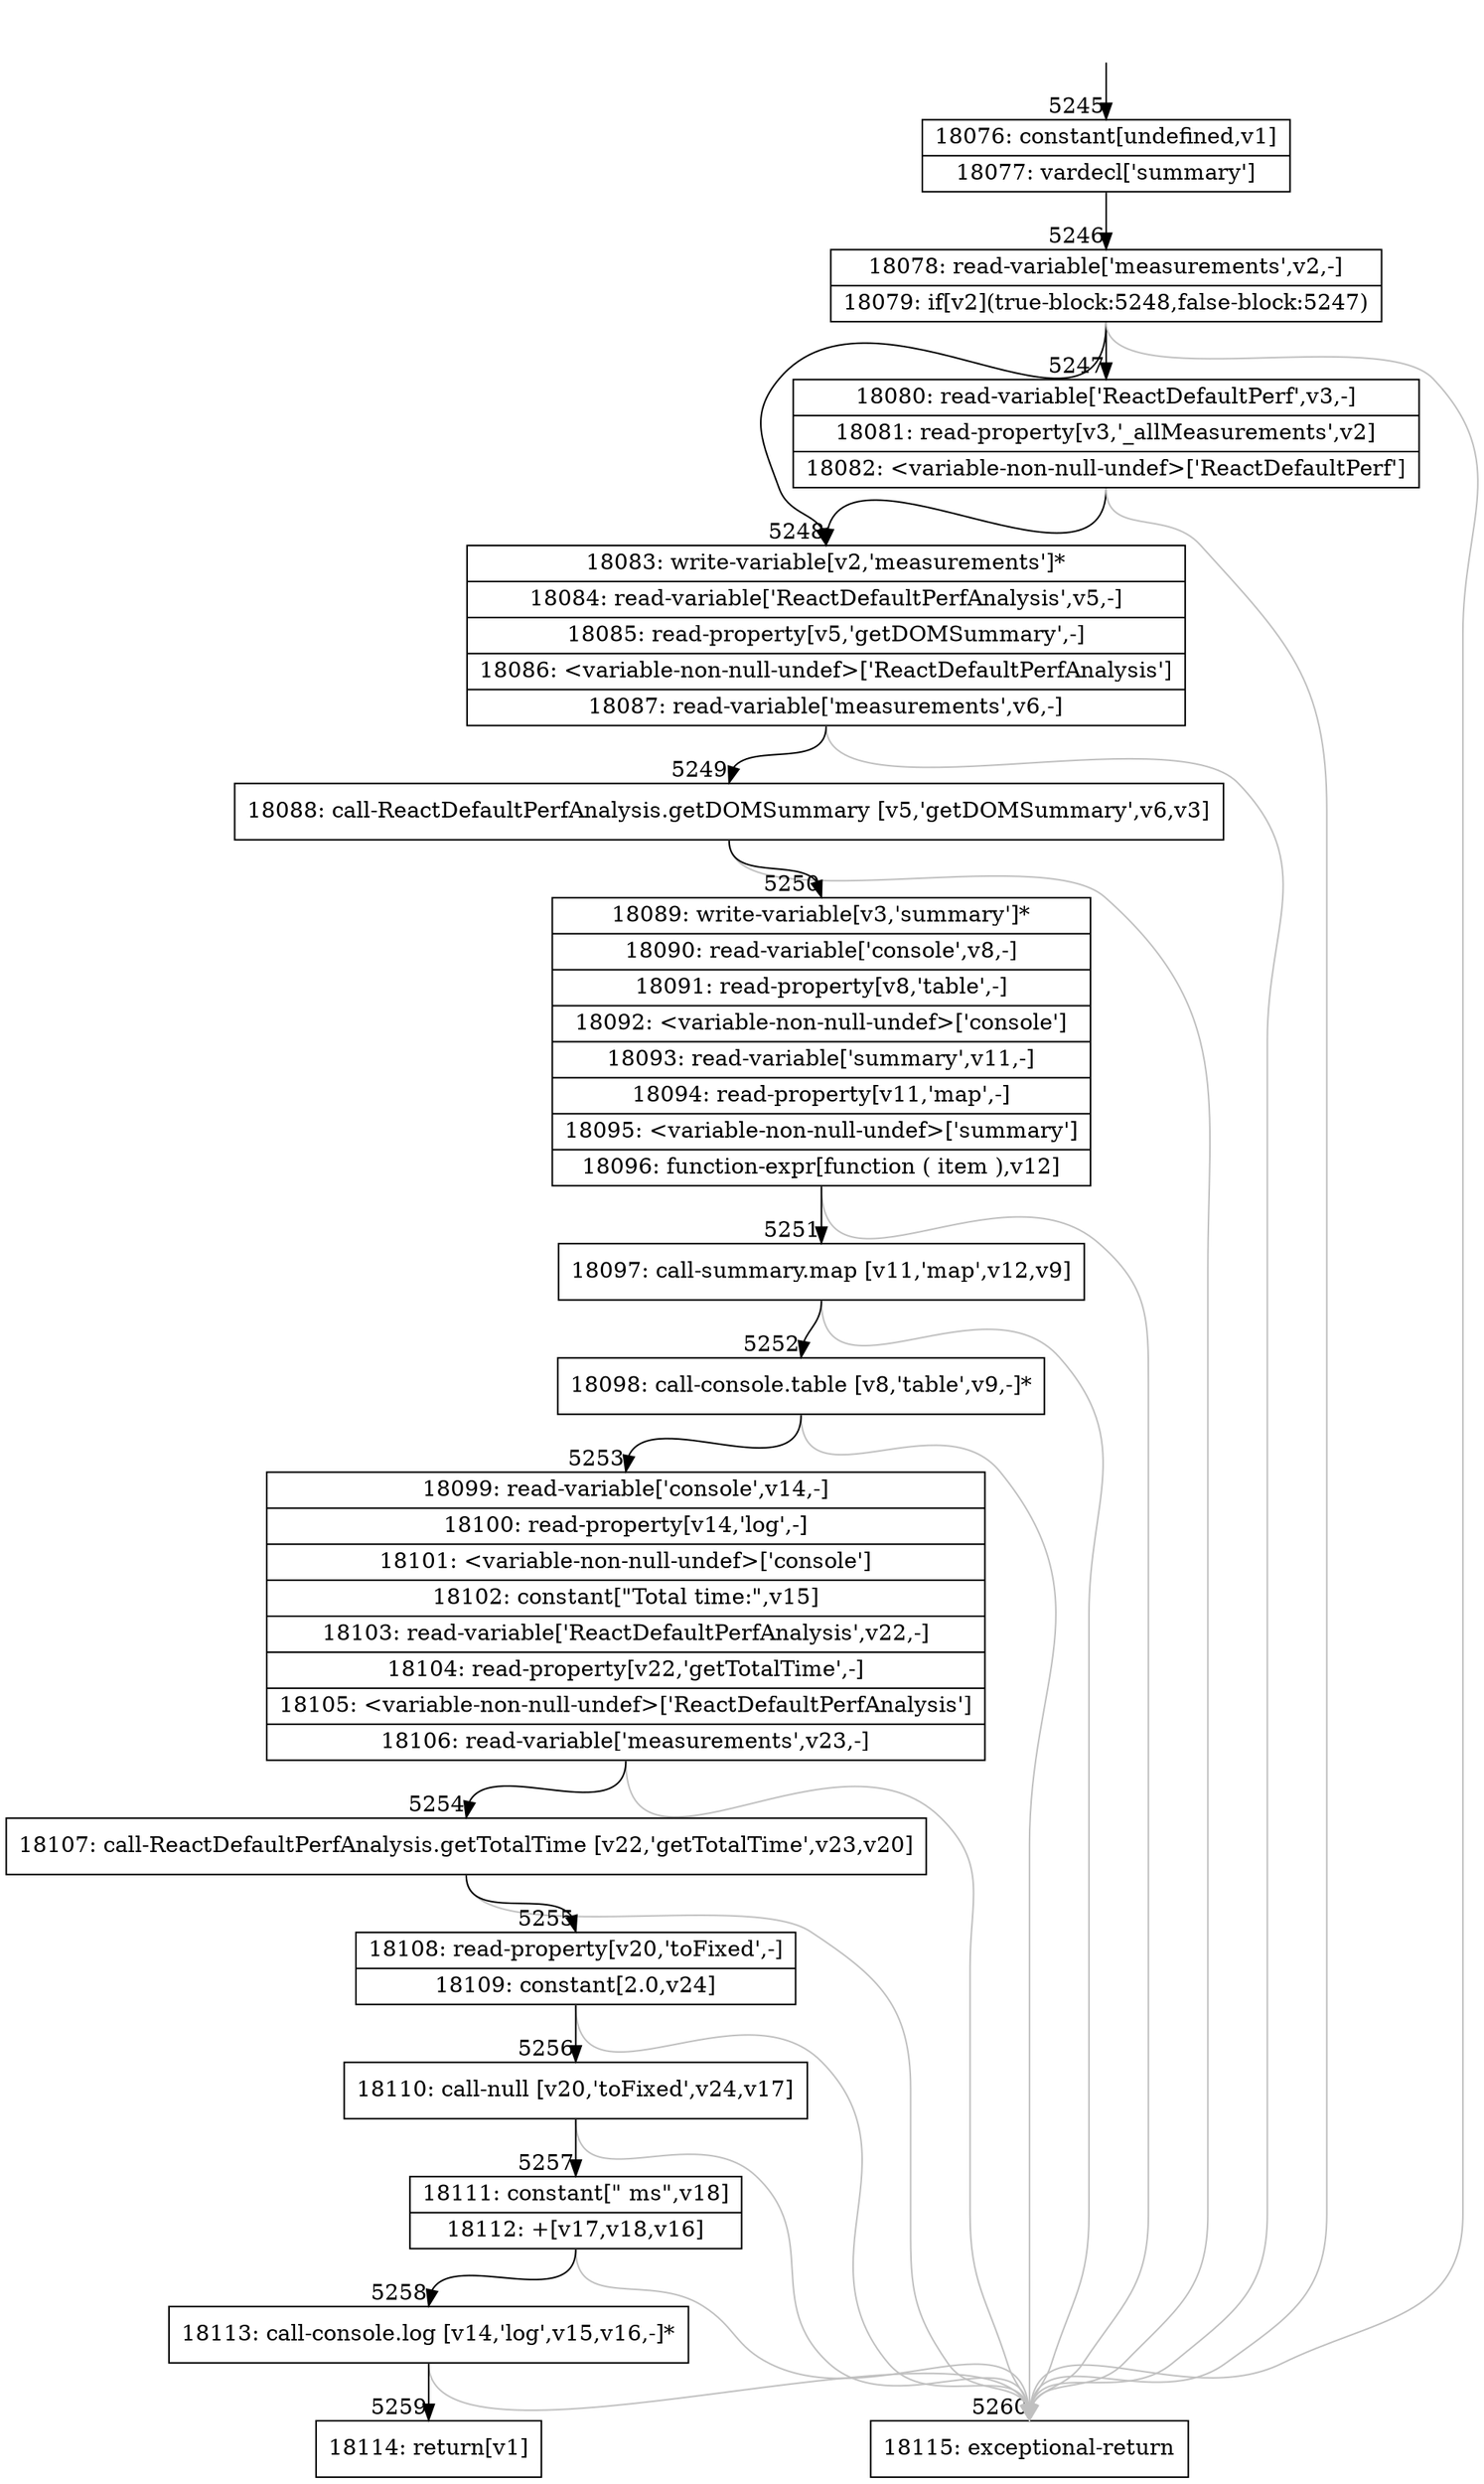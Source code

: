 digraph {
rankdir="TD"
BB_entry356[shape=none,label=""];
BB_entry356 -> BB5245 [tailport=s, headport=n, headlabel="    5245"]
BB5245 [shape=record label="{18076: constant[undefined,v1]|18077: vardecl['summary']}" ] 
BB5245 -> BB5246 [tailport=s, headport=n, headlabel="      5246"]
BB5246 [shape=record label="{18078: read-variable['measurements',v2,-]|18079: if[v2](true-block:5248,false-block:5247)}" ] 
BB5246 -> BB5248 [tailport=s, headport=n, headlabel="      5248"]
BB5246 -> BB5247 [tailport=s, headport=n, headlabel="      5247"]
BB5246 -> BB5260 [tailport=s, headport=n, color=gray, headlabel="      5260"]
BB5247 [shape=record label="{18080: read-variable['ReactDefaultPerf',v3,-]|18081: read-property[v3,'_allMeasurements',v2]|18082: \<variable-non-null-undef\>['ReactDefaultPerf']}" ] 
BB5247 -> BB5248 [tailport=s, headport=n]
BB5247 -> BB5260 [tailport=s, headport=n, color=gray]
BB5248 [shape=record label="{18083: write-variable[v2,'measurements']*|18084: read-variable['ReactDefaultPerfAnalysis',v5,-]|18085: read-property[v5,'getDOMSummary',-]|18086: \<variable-non-null-undef\>['ReactDefaultPerfAnalysis']|18087: read-variable['measurements',v6,-]}" ] 
BB5248 -> BB5249 [tailport=s, headport=n, headlabel="      5249"]
BB5248 -> BB5260 [tailport=s, headport=n, color=gray]
BB5249 [shape=record label="{18088: call-ReactDefaultPerfAnalysis.getDOMSummary [v5,'getDOMSummary',v6,v3]}" ] 
BB5249 -> BB5250 [tailport=s, headport=n, headlabel="      5250"]
BB5249 -> BB5260 [tailport=s, headport=n, color=gray]
BB5250 [shape=record label="{18089: write-variable[v3,'summary']*|18090: read-variable['console',v8,-]|18091: read-property[v8,'table',-]|18092: \<variable-non-null-undef\>['console']|18093: read-variable['summary',v11,-]|18094: read-property[v11,'map',-]|18095: \<variable-non-null-undef\>['summary']|18096: function-expr[function ( item ),v12]}" ] 
BB5250 -> BB5251 [tailport=s, headport=n, headlabel="      5251"]
BB5250 -> BB5260 [tailport=s, headport=n, color=gray]
BB5251 [shape=record label="{18097: call-summary.map [v11,'map',v12,v9]}" ] 
BB5251 -> BB5252 [tailport=s, headport=n, headlabel="      5252"]
BB5251 -> BB5260 [tailport=s, headport=n, color=gray]
BB5252 [shape=record label="{18098: call-console.table [v8,'table',v9,-]*}" ] 
BB5252 -> BB5253 [tailport=s, headport=n, headlabel="      5253"]
BB5252 -> BB5260 [tailport=s, headport=n, color=gray]
BB5253 [shape=record label="{18099: read-variable['console',v14,-]|18100: read-property[v14,'log',-]|18101: \<variable-non-null-undef\>['console']|18102: constant[\"Total time:\",v15]|18103: read-variable['ReactDefaultPerfAnalysis',v22,-]|18104: read-property[v22,'getTotalTime',-]|18105: \<variable-non-null-undef\>['ReactDefaultPerfAnalysis']|18106: read-variable['measurements',v23,-]}" ] 
BB5253 -> BB5254 [tailport=s, headport=n, headlabel="      5254"]
BB5253 -> BB5260 [tailport=s, headport=n, color=gray]
BB5254 [shape=record label="{18107: call-ReactDefaultPerfAnalysis.getTotalTime [v22,'getTotalTime',v23,v20]}" ] 
BB5254 -> BB5255 [tailport=s, headport=n, headlabel="      5255"]
BB5254 -> BB5260 [tailport=s, headport=n, color=gray]
BB5255 [shape=record label="{18108: read-property[v20,'toFixed',-]|18109: constant[2.0,v24]}" ] 
BB5255 -> BB5256 [tailport=s, headport=n, headlabel="      5256"]
BB5255 -> BB5260 [tailport=s, headport=n, color=gray]
BB5256 [shape=record label="{18110: call-null [v20,'toFixed',v24,v17]}" ] 
BB5256 -> BB5257 [tailport=s, headport=n, headlabel="      5257"]
BB5256 -> BB5260 [tailport=s, headport=n, color=gray]
BB5257 [shape=record label="{18111: constant[\" ms\",v18]|18112: +[v17,v18,v16]}" ] 
BB5257 -> BB5258 [tailport=s, headport=n, headlabel="      5258"]
BB5257 -> BB5260 [tailport=s, headport=n, color=gray]
BB5258 [shape=record label="{18113: call-console.log [v14,'log',v15,v16,-]*}" ] 
BB5258 -> BB5259 [tailport=s, headport=n, headlabel="      5259"]
BB5258 -> BB5260 [tailport=s, headport=n, color=gray]
BB5259 [shape=record label="{18114: return[v1]}" ] 
BB5260 [shape=record label="{18115: exceptional-return}" ] 
//#$~ 9484
}
